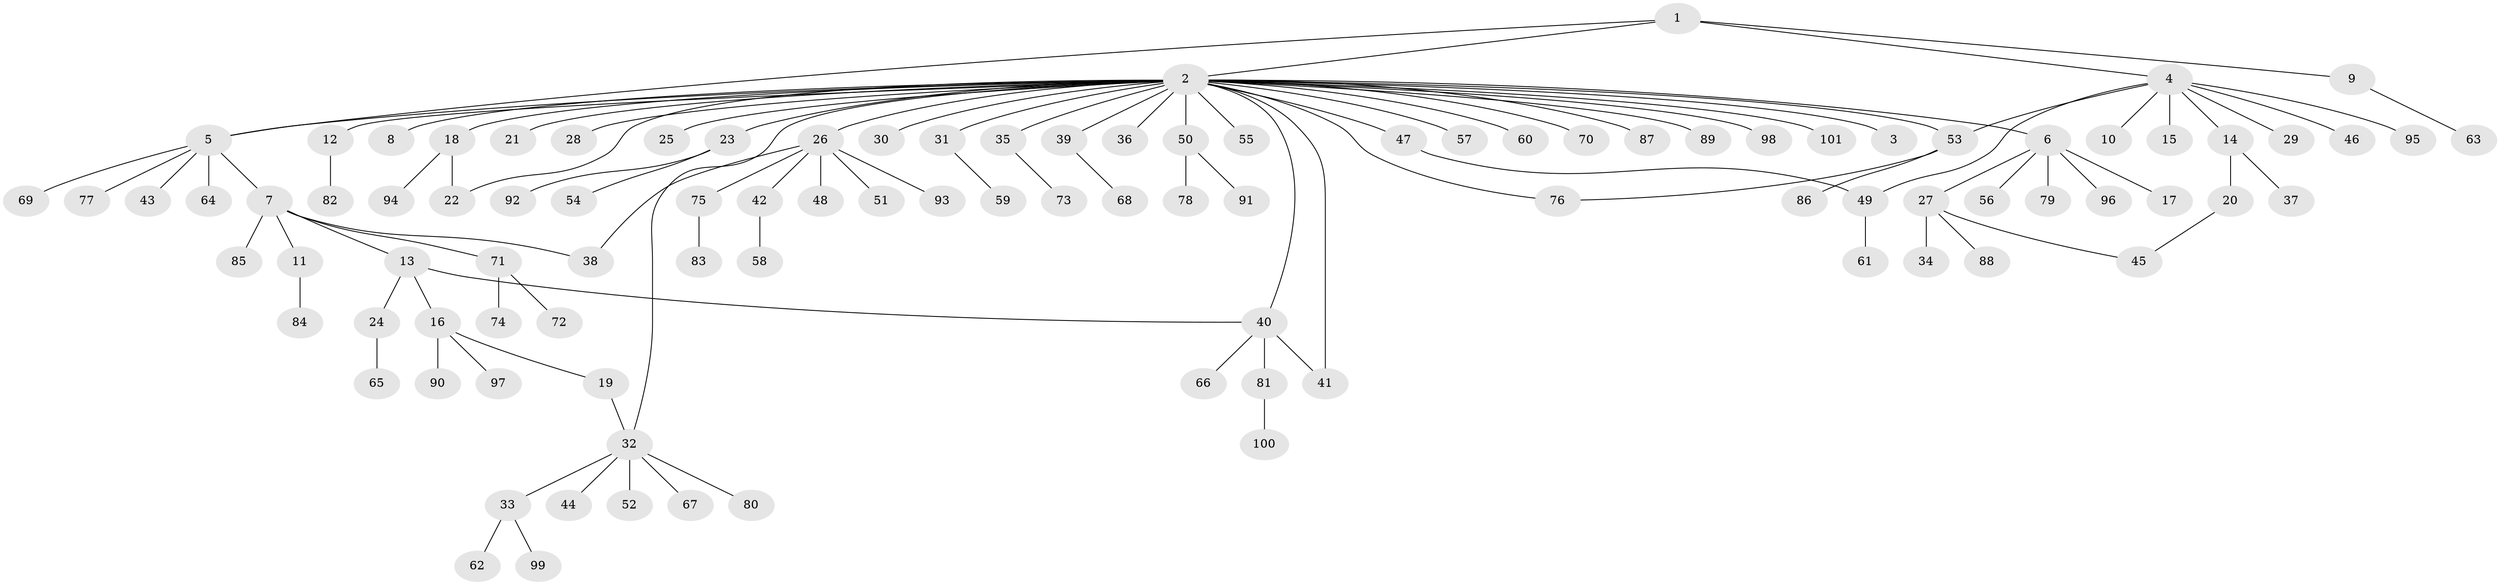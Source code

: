// coarse degree distribution, {1: 0.9, 7: 0.016666666666666666, 2: 0.03333333333333333, 4: 0.016666666666666666, 35: 0.016666666666666666, 18: 0.016666666666666666}
// Generated by graph-tools (version 1.1) at 2025/50/03/04/25 21:50:20]
// undirected, 101 vertices, 110 edges
graph export_dot {
graph [start="1"]
  node [color=gray90,style=filled];
  1;
  2;
  3;
  4;
  5;
  6;
  7;
  8;
  9;
  10;
  11;
  12;
  13;
  14;
  15;
  16;
  17;
  18;
  19;
  20;
  21;
  22;
  23;
  24;
  25;
  26;
  27;
  28;
  29;
  30;
  31;
  32;
  33;
  34;
  35;
  36;
  37;
  38;
  39;
  40;
  41;
  42;
  43;
  44;
  45;
  46;
  47;
  48;
  49;
  50;
  51;
  52;
  53;
  54;
  55;
  56;
  57;
  58;
  59;
  60;
  61;
  62;
  63;
  64;
  65;
  66;
  67;
  68;
  69;
  70;
  71;
  72;
  73;
  74;
  75;
  76;
  77;
  78;
  79;
  80;
  81;
  82;
  83;
  84;
  85;
  86;
  87;
  88;
  89;
  90;
  91;
  92;
  93;
  94;
  95;
  96;
  97;
  98;
  99;
  100;
  101;
  1 -- 2;
  1 -- 4;
  1 -- 5;
  1 -- 9;
  2 -- 3;
  2 -- 5;
  2 -- 6;
  2 -- 8;
  2 -- 12;
  2 -- 18;
  2 -- 21;
  2 -- 22;
  2 -- 23;
  2 -- 25;
  2 -- 26;
  2 -- 28;
  2 -- 30;
  2 -- 31;
  2 -- 32;
  2 -- 35;
  2 -- 36;
  2 -- 39;
  2 -- 40;
  2 -- 41;
  2 -- 47;
  2 -- 50;
  2 -- 53;
  2 -- 55;
  2 -- 57;
  2 -- 60;
  2 -- 70;
  2 -- 76;
  2 -- 87;
  2 -- 89;
  2 -- 98;
  2 -- 101;
  4 -- 10;
  4 -- 14;
  4 -- 15;
  4 -- 29;
  4 -- 46;
  4 -- 49;
  4 -- 53;
  4 -- 95;
  5 -- 7;
  5 -- 43;
  5 -- 64;
  5 -- 69;
  5 -- 77;
  6 -- 17;
  6 -- 27;
  6 -- 56;
  6 -- 79;
  6 -- 96;
  7 -- 11;
  7 -- 13;
  7 -- 38;
  7 -- 71;
  7 -- 85;
  9 -- 63;
  11 -- 84;
  12 -- 82;
  13 -- 16;
  13 -- 24;
  13 -- 40;
  14 -- 20;
  14 -- 37;
  16 -- 19;
  16 -- 90;
  16 -- 97;
  18 -- 22;
  18 -- 94;
  19 -- 32;
  20 -- 45;
  23 -- 54;
  23 -- 92;
  24 -- 65;
  26 -- 38;
  26 -- 42;
  26 -- 48;
  26 -- 51;
  26 -- 75;
  26 -- 93;
  27 -- 34;
  27 -- 45;
  27 -- 88;
  31 -- 59;
  32 -- 33;
  32 -- 44;
  32 -- 52;
  32 -- 67;
  32 -- 80;
  33 -- 62;
  33 -- 99;
  35 -- 73;
  39 -- 68;
  40 -- 41;
  40 -- 66;
  40 -- 81;
  42 -- 58;
  47 -- 49;
  49 -- 61;
  50 -- 78;
  50 -- 91;
  53 -- 76;
  53 -- 86;
  71 -- 72;
  71 -- 74;
  75 -- 83;
  81 -- 100;
}
